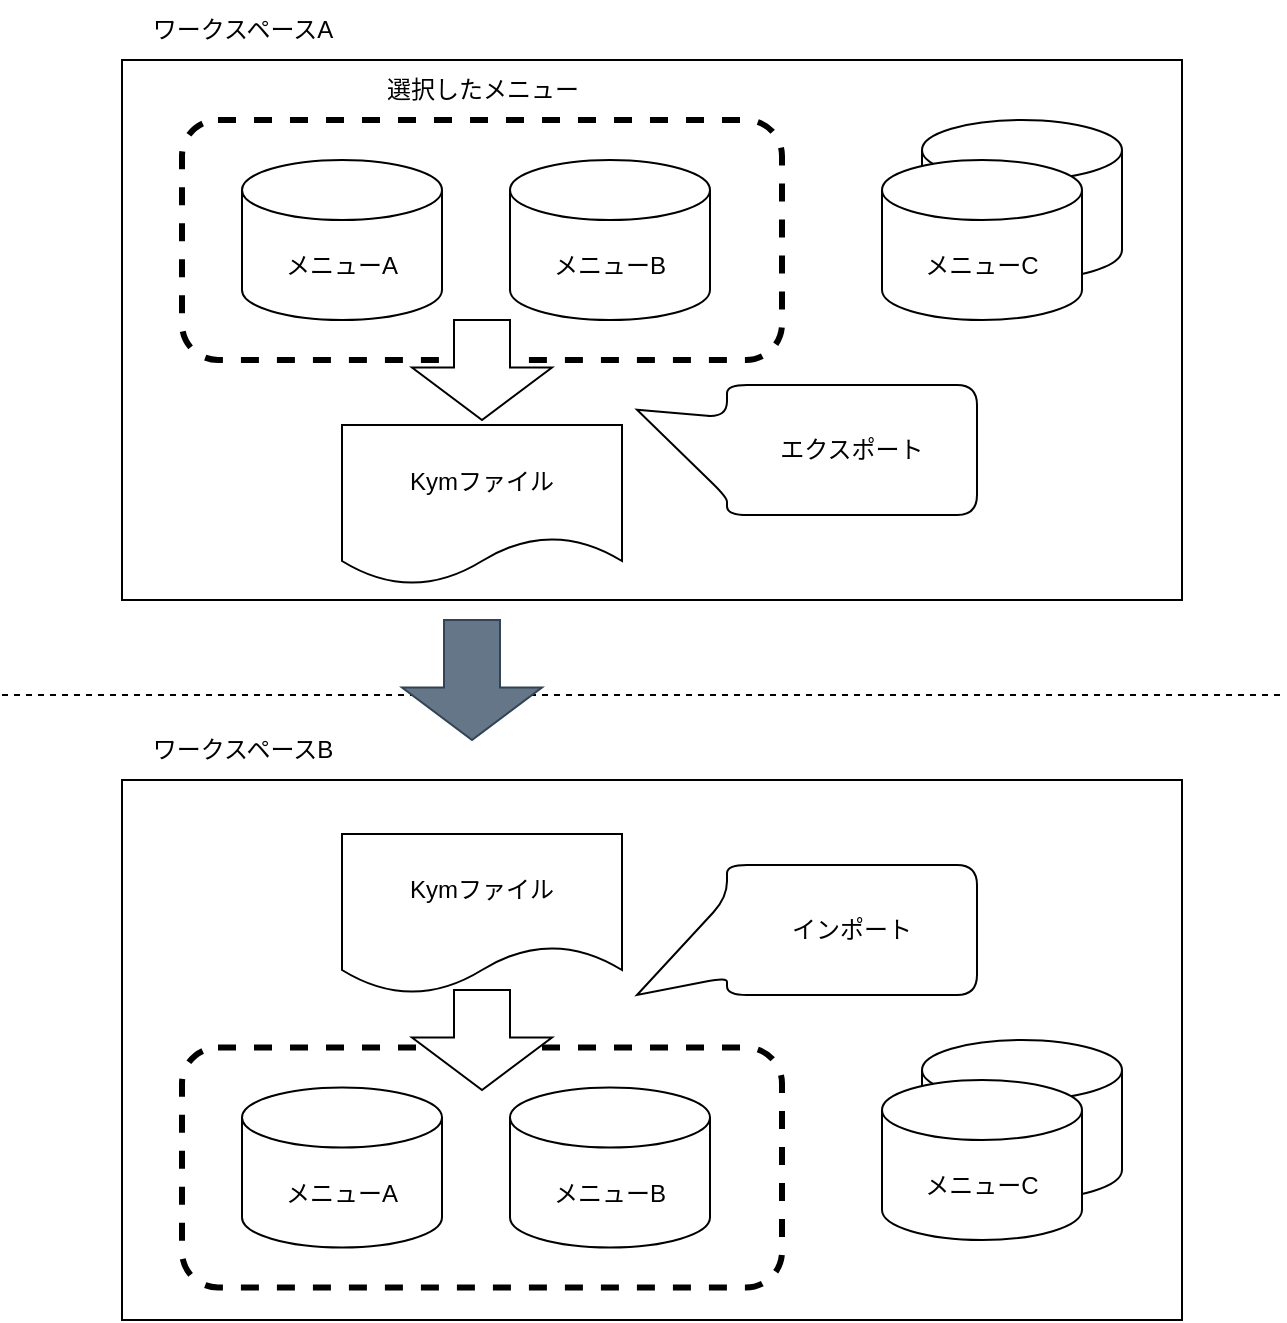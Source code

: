 <mxfile version="21.3.7" type="device">
  <diagram name="ページ1" id="9WGfGwtxWvS-aRMD16Bm">
    <mxGraphModel dx="1050" dy="549" grid="1" gridSize="10" guides="1" tooltips="1" connect="1" arrows="1" fold="1" page="1" pageScale="1" pageWidth="827" pageHeight="1169" math="0" shadow="0">
      <root>
        <mxCell id="0" />
        <mxCell id="1" parent="0" />
        <mxCell id="QXRCJM1zQSQKNdwSZJhF-3" value="" style="endArrow=none;dashed=1;html=1;rounded=0;" parent="1" edge="1">
          <mxGeometry width="50" height="50" relative="1" as="geometry">
            <mxPoint x="40" y="357.5" as="sourcePoint" />
            <mxPoint x="680" y="357.5" as="targetPoint" />
          </mxGeometry>
        </mxCell>
        <mxCell id="QXRCJM1zQSQKNdwSZJhF-5" value="メニューA" style="shape=cylinder3;whiteSpace=wrap;html=1;boundedLbl=1;backgroundOutline=1;size=15;" parent="1" vertex="1">
          <mxGeometry x="160" y="90" width="100" height="80" as="geometry" />
        </mxCell>
        <mxCell id="QXRCJM1zQSQKNdwSZJhF-6" value="メニューB" style="shape=cylinder3;whiteSpace=wrap;html=1;boundedLbl=1;backgroundOutline=1;size=15;" parent="1" vertex="1">
          <mxGeometry x="294" y="90" width="100" height="80" as="geometry" />
        </mxCell>
        <mxCell id="QXRCJM1zQSQKNdwSZJhF-7" value="メニューA" style="shape=cylinder3;whiteSpace=wrap;html=1;boundedLbl=1;backgroundOutline=1;size=15;" parent="1" vertex="1">
          <mxGeometry x="500" y="70" width="100" height="80" as="geometry" />
        </mxCell>
        <mxCell id="QXRCJM1zQSQKNdwSZJhF-8" value="メニューC" style="shape=cylinder3;whiteSpace=wrap;html=1;boundedLbl=1;backgroundOutline=1;size=15;" parent="1" vertex="1">
          <mxGeometry x="480" y="90" width="100" height="80" as="geometry" />
        </mxCell>
        <mxCell id="QXRCJM1zQSQKNdwSZJhF-9" value="" style="rounded=1;whiteSpace=wrap;html=1;fillColor=none;dashed=1;strokeWidth=3;" parent="1" vertex="1">
          <mxGeometry x="130" y="70" width="300" height="120" as="geometry" />
        </mxCell>
        <mxCell id="QXRCJM1zQSQKNdwSZJhF-10" value="" style="shape=callout;whiteSpace=wrap;html=1;perimeter=calloutPerimeter;size=45;position=0.25;base=40;position2=0.19;rotation=90;align=center;rounded=1;" parent="1" vertex="1">
          <mxGeometry x="410" y="150" width="65" height="170" as="geometry" />
        </mxCell>
        <mxCell id="QXRCJM1zQSQKNdwSZJhF-12" value="エクスポート" style="text;strokeColor=none;align=center;fillColor=none;html=1;verticalAlign=middle;whiteSpace=wrap;rounded=0;" parent="1" vertex="1">
          <mxGeometry x="410" y="220" width="110" height="30" as="geometry" />
        </mxCell>
        <mxCell id="QXRCJM1zQSQKNdwSZJhF-13" value="Kymファイル" style="shape=document;whiteSpace=wrap;html=1;boundedLbl=1;" parent="1" vertex="1">
          <mxGeometry x="210" y="222.5" width="140" height="80" as="geometry" />
        </mxCell>
        <mxCell id="QXRCJM1zQSQKNdwSZJhF-16" value="" style="html=1;shadow=0;dashed=0;align=center;verticalAlign=middle;shape=mxgraph.arrows2.arrow;dy=0.6;dx=26.2;direction=south;notch=0;" parent="1" vertex="1">
          <mxGeometry x="245" y="170" width="70" height="50" as="geometry" />
        </mxCell>
        <mxCell id="QXRCJM1zQSQKNdwSZJhF-44" value="メニューA" style="shape=cylinder3;whiteSpace=wrap;html=1;boundedLbl=1;backgroundOutline=1;size=15;" parent="1" vertex="1">
          <mxGeometry x="160" y="553.75" width="100" height="80" as="geometry" />
        </mxCell>
        <mxCell id="QXRCJM1zQSQKNdwSZJhF-45" value="メニューB" style="shape=cylinder3;whiteSpace=wrap;html=1;boundedLbl=1;backgroundOutline=1;size=15;" parent="1" vertex="1">
          <mxGeometry x="294" y="553.75" width="100" height="80" as="geometry" />
        </mxCell>
        <mxCell id="QXRCJM1zQSQKNdwSZJhF-46" value="メニューA" style="shape=cylinder3;whiteSpace=wrap;html=1;boundedLbl=1;backgroundOutline=1;size=15;" parent="1" vertex="1">
          <mxGeometry x="500" y="530" width="100" height="80" as="geometry" />
        </mxCell>
        <mxCell id="QXRCJM1zQSQKNdwSZJhF-47" value="メニューC" style="shape=cylinder3;whiteSpace=wrap;html=1;boundedLbl=1;backgroundOutline=1;size=15;" parent="1" vertex="1">
          <mxGeometry x="480" y="550" width="100" height="80" as="geometry" />
        </mxCell>
        <mxCell id="QXRCJM1zQSQKNdwSZJhF-48" value="" style="rounded=1;whiteSpace=wrap;html=1;fillColor=none;dashed=1;strokeWidth=3;" parent="1" vertex="1">
          <mxGeometry x="130" y="533.75" width="300" height="120" as="geometry" />
        </mxCell>
        <mxCell id="QXRCJM1zQSQKNdwSZJhF-49" value="" style="shape=callout;whiteSpace=wrap;html=1;perimeter=calloutPerimeter;size=45;position=0.25;base=40;position2=1;rotation=90;align=center;rounded=1;" parent="1" vertex="1">
          <mxGeometry x="410" y="390" width="65" height="170" as="geometry" />
        </mxCell>
        <mxCell id="QXRCJM1zQSQKNdwSZJhF-50" value="インポート" style="text;strokeColor=none;align=center;fillColor=none;html=1;verticalAlign=middle;whiteSpace=wrap;rounded=0;" parent="1" vertex="1">
          <mxGeometry x="410" y="460" width="110" height="30" as="geometry" />
        </mxCell>
        <mxCell id="QXRCJM1zQSQKNdwSZJhF-51" value="Kymファイル" style="shape=document;whiteSpace=wrap;html=1;boundedLbl=1;" parent="1" vertex="1">
          <mxGeometry x="210" y="427" width="140" height="80" as="geometry" />
        </mxCell>
        <mxCell id="QXRCJM1zQSQKNdwSZJhF-52" value="" style="html=1;shadow=0;dashed=0;align=center;verticalAlign=middle;shape=mxgraph.arrows2.arrow;dy=0.6;dx=26.2;direction=south;notch=0;" parent="1" vertex="1">
          <mxGeometry x="245" y="505" width="70" height="50" as="geometry" />
        </mxCell>
        <mxCell id="QXRCJM1zQSQKNdwSZJhF-17" value="" style="html=1;shadow=0;dashed=0;align=center;verticalAlign=middle;shape=mxgraph.arrows2.arrow;dy=0.6;dx=26.2;direction=south;notch=0;fillColor=#647687;fontColor=#ffffff;strokeColor=#314354;" parent="1" vertex="1">
          <mxGeometry x="240" y="320" width="70" height="60" as="geometry" />
        </mxCell>
        <mxCell id="QXRCJM1zQSQKNdwSZJhF-60" value="選択したメニュー" style="text;html=1;align=center;verticalAlign=middle;resizable=0;points=[];autosize=1;strokeColor=none;fillColor=none;" parent="1" vertex="1">
          <mxGeometry x="220" y="40" width="120" height="30" as="geometry" />
        </mxCell>
        <mxCell id="MfBM_OLLFmklFQq7iMMv-1" value="" style="rounded=0;whiteSpace=wrap;html=1;fillColor=none;" vertex="1" parent="1">
          <mxGeometry x="100" y="40" width="530" height="270" as="geometry" />
        </mxCell>
        <mxCell id="MfBM_OLLFmklFQq7iMMv-2" value="ワークスペースA" style="text;html=1;align=center;verticalAlign=middle;resizable=0;points=[];autosize=1;strokeColor=none;fillColor=none;" vertex="1" parent="1">
          <mxGeometry x="100" y="10" width="120" height="30" as="geometry" />
        </mxCell>
        <mxCell id="MfBM_OLLFmklFQq7iMMv-4" value="" style="rounded=0;whiteSpace=wrap;html=1;fillColor=none;" vertex="1" parent="1">
          <mxGeometry x="100" y="400" width="530" height="270" as="geometry" />
        </mxCell>
        <mxCell id="MfBM_OLLFmklFQq7iMMv-5" value="ワークスペースB" style="text;html=1;align=center;verticalAlign=middle;resizable=0;points=[];autosize=1;strokeColor=none;fillColor=none;" vertex="1" parent="1">
          <mxGeometry x="100" y="370" width="120" height="30" as="geometry" />
        </mxCell>
      </root>
    </mxGraphModel>
  </diagram>
</mxfile>
